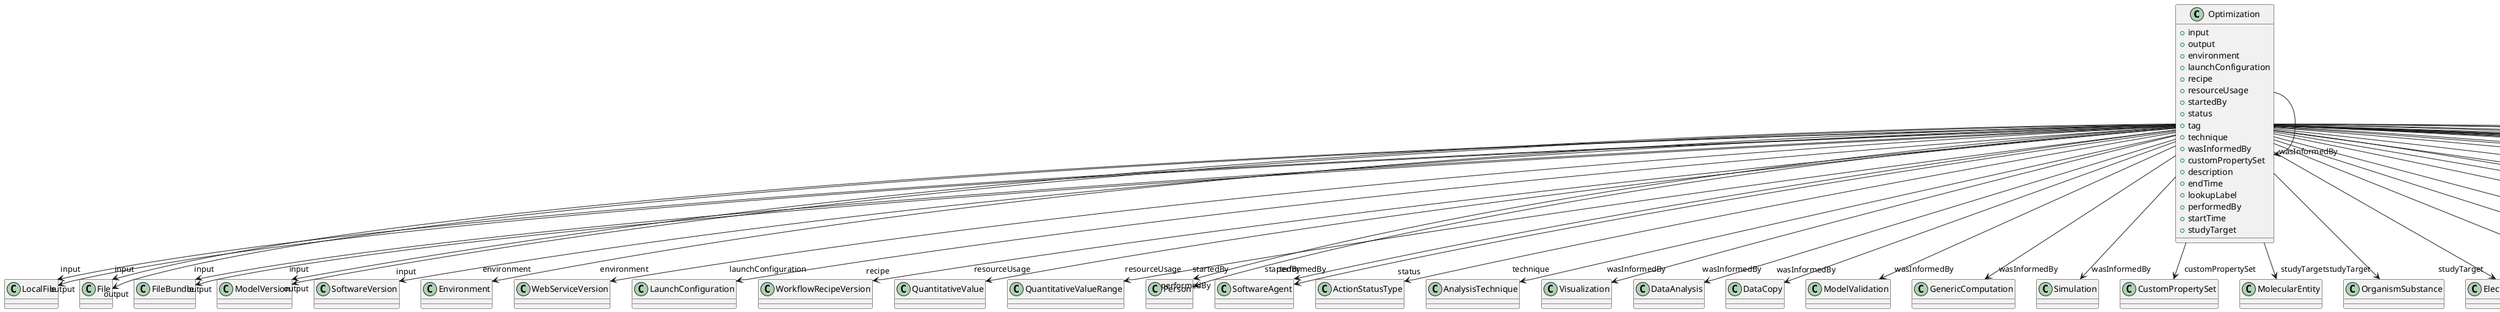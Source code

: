 @startuml
class Optimization {
+input
+output
+environment
+launchConfiguration
+recipe
+resourceUsage
+startedBy
+status
+tag
+technique
+wasInformedBy
+customPropertySet
+description
+endTime
+lookupLabel
+performedBy
+startTime
+studyTarget

}
Optimization -d-> "input" LocalFile
Optimization -d-> "input" File
Optimization -d-> "input" FileBundle
Optimization -d-> "input" ModelVersion
Optimization -d-> "input" SoftwareVersion
Optimization -d-> "output" LocalFile
Optimization -d-> "output" File
Optimization -d-> "output" FileBundle
Optimization -d-> "output" ModelVersion
Optimization -d-> "environment" Environment
Optimization -d-> "environment" WebServiceVersion
Optimization -d-> "launchConfiguration" LaunchConfiguration
Optimization -d-> "recipe" WorkflowRecipeVersion
Optimization -d-> "resourceUsage" QuantitativeValue
Optimization -d-> "resourceUsage" QuantitativeValueRange
Optimization -d-> "startedBy" Person
Optimization -d-> "startedBy" SoftwareAgent
Optimization -d-> "status" ActionStatusType
Optimization -d-> "technique" AnalysisTechnique
Optimization -d-> "wasInformedBy" Optimization
Optimization -d-> "wasInformedBy" Visualization
Optimization -d-> "wasInformedBy" DataAnalysis
Optimization -d-> "wasInformedBy" DataCopy
Optimization -d-> "wasInformedBy" ModelValidation
Optimization -d-> "wasInformedBy" GenericComputation
Optimization -d-> "wasInformedBy" Simulation
Optimization -d-> "customPropertySet" CustomPropertySet
Optimization -d-> "performedBy" Person
Optimization -d-> "performedBy" SoftwareAgent
Optimization -d-> "studyTarget" MolecularEntity
Optimization -d-> "studyTarget" OrganismSubstance
Optimization -d-> "studyTarget" ElectricalStimulusType
Optimization -d-> "studyTarget" UBERONParcellation
Optimization -d-> "studyTarget" Handedness
Optimization -d-> "studyTarget" OlfactoryStimulusType
Optimization -d-> "studyTarget" DiseaseModel
Optimization -d-> "studyTarget" Disease
Optimization -d-> "studyTarget" GustatoryStimulusType
Optimization -d-> "studyTarget" AuditoryStimulusType
Optimization -d-> "studyTarget" OpticalStimulusType
Optimization -d-> "studyTarget" CellCultureType
Optimization -d-> "studyTarget" BreedingType
Optimization -d-> "studyTarget" TactileStimulusType
Optimization -d-> "studyTarget" BiologicalOrder
Optimization -d-> "studyTarget" OrganismSystem
Optimization -d-> "studyTarget" BiologicalSex
Optimization -d-> "studyTarget" VisualStimulusType
Optimization -d-> "studyTarget" CellType
Optimization -d-> "studyTarget" Organ
Optimization -d-> "studyTarget" TissueSampleType
Optimization -d-> "studyTarget" Species
Optimization -d-> "studyTarget" GeneticStrainType
Optimization -d-> "studyTarget" TermSuggestion
Optimization -d-> "studyTarget" SubcellularEntity
Optimization -d-> "studyTarget" ParcellationEntity
Optimization -d-> "studyTarget" ParcellationEntityVersion
Optimization -d-> "studyTarget" CustomAnatomicalEntity

@enduml